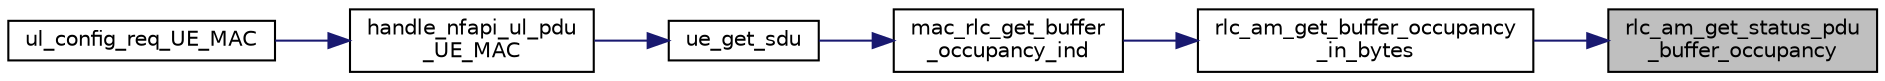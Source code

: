 digraph "rlc_am_get_status_pdu_buffer_occupancy"
{
 // LATEX_PDF_SIZE
  edge [fontname="Helvetica",fontsize="10",labelfontname="Helvetica",labelfontsize="10"];
  node [fontname="Helvetica",fontsize="10",shape=record];
  rankdir="RL";
  Node1 [label="rlc_am_get_status_pdu\l_buffer_occupancy",height=0.2,width=0.4,color="black", fillcolor="grey75", style="filled", fontcolor="black",tooltip=" "];
  Node1 -> Node2 [dir="back",color="midnightblue",fontsize="10",style="solid",fontname="Helvetica"];
  Node2 [label="rlc_am_get_buffer_occupancy\l_in_bytes",height=0.2,width=0.4,color="black", fillcolor="white", style="filled",URL="$group__em.html#ga4296138b0997f8385eaed01ed2438f2a",tooltip="Get Tx Buffer Occupancy."];
  Node2 -> Node3 [dir="back",color="midnightblue",fontsize="10",style="solid",fontname="Helvetica"];
  Node3 [label="mac_rlc_get_buffer\l_occupancy_ind",height=0.2,width=0.4,color="black", fillcolor="white", style="filled",URL="$group__em.html#gabad49b1ffc342176d2b2b6ad25ed1c78",tooltip="Interface with MAC layer, UE only: request and get the number of bytes scheduled for transmission by ..."];
  Node3 -> Node4 [dir="back",color="midnightblue",fontsize="10",style="solid",fontname="Helvetica"];
  Node4 [label="ue_get_sdu",height=0.2,width=0.4,color="black", fillcolor="white", style="filled",URL="$group____mac.html#ga7dbf8e68b29a515ddd61e673b3e6b4a0",tooltip=" "];
  Node4 -> Node5 [dir="back",color="midnightblue",fontsize="10",style="solid",fontname="Helvetica"];
  Node5 [label="handle_nfapi_ul_pdu\l_UE_MAC",height=0.2,width=0.4,color="black", fillcolor="white", style="filled",URL="$phy__stub__UE_8h.html#a5b583efcc749346826a3a73a063d36a5",tooltip=" "];
  Node5 -> Node6 [dir="back",color="midnightblue",fontsize="10",style="solid",fontname="Helvetica"];
  Node6 [label="ul_config_req_UE_MAC",height=0.2,width=0.4,color="black", fillcolor="white", style="filled",URL="$phy__stub__UE_8h.html#acd96c5c54d8c7ea228f6e7956f531775",tooltip=" "];
}
